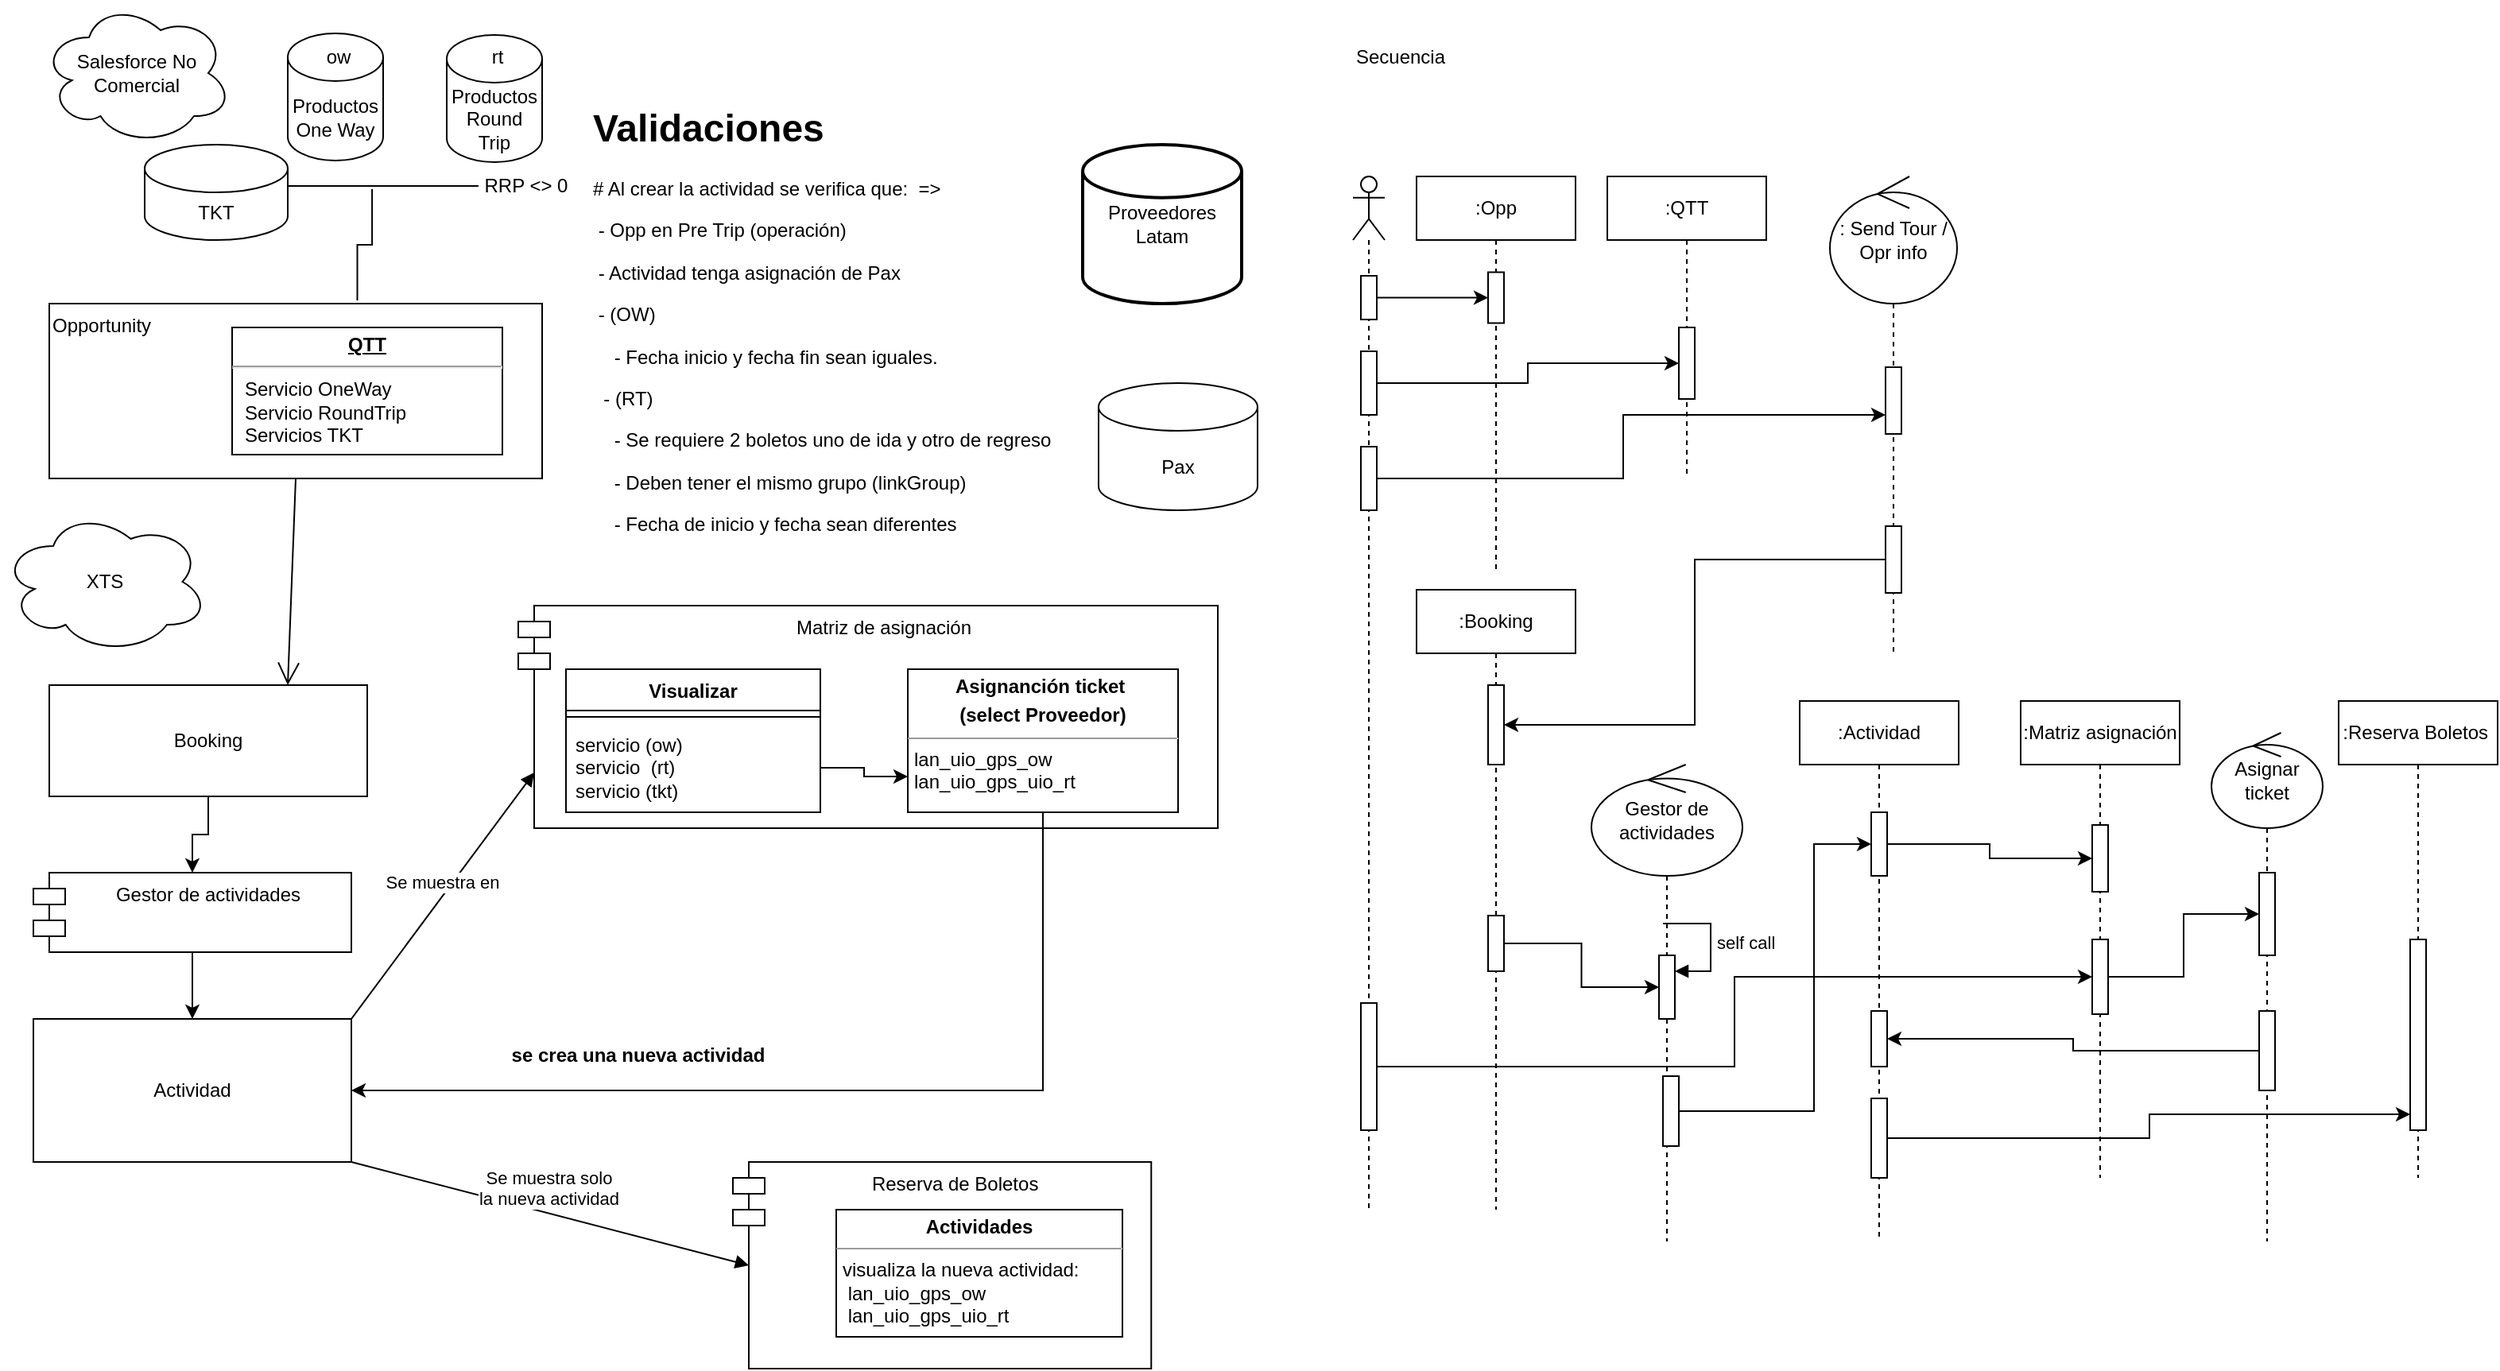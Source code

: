 <mxfile version="22.0.3" type="device">
  <diagram name="Página-1" id="DvsqSxgmwoJQXqp3BJBl">
    <mxGraphModel dx="1434" dy="854" grid="1" gridSize="10" guides="1" tooltips="1" connect="1" arrows="1" fold="1" page="1" pageScale="1" pageWidth="827" pageHeight="1169" math="0" shadow="0">
      <root>
        <mxCell id="0" />
        <mxCell id="1" parent="0" />
        <mxCell id="8ll0A4DqtjS5xaUNRAdo-3" value="Productos One Way" style="shape=cylinder3;whiteSpace=wrap;html=1;boundedLbl=1;backgroundOutline=1;size=15;" parent="1" vertex="1">
          <mxGeometry x="190" y="30" width="60" height="80" as="geometry" />
        </mxCell>
        <mxCell id="8ll0A4DqtjS5xaUNRAdo-4" value="Productos Round Trip" style="shape=cylinder3;whiteSpace=wrap;html=1;boundedLbl=1;backgroundOutline=1;size=15;" parent="1" vertex="1">
          <mxGeometry x="290" y="31" width="60" height="80" as="geometry" />
        </mxCell>
        <mxCell id="8ll0A4DqtjS5xaUNRAdo-10" value="Opportunity" style="html=1;whiteSpace=wrap;verticalAlign=top;align=left;" parent="1" vertex="1">
          <mxGeometry x="40" y="200" width="310" height="110" as="geometry" />
        </mxCell>
        <mxCell id="8ll0A4DqtjS5xaUNRAdo-11" value="&lt;p style=&quot;margin:0px;margin-top:4px;text-align:center;text-decoration:underline;&quot;&gt;&lt;b&gt;QTT&lt;/b&gt;&lt;/p&gt;&lt;hr&gt;&lt;p style=&quot;margin:0px;margin-left:8px;&quot;&gt;Servicio OneWay&lt;/p&gt;&lt;p style=&quot;margin:0px;margin-left:8px;&quot;&gt;Servicio RoundTrip&lt;/p&gt;&lt;p style=&quot;margin:0px;margin-left:8px;&quot;&gt;Servicios TKT&lt;/p&gt;&lt;p style=&quot;margin:0px;margin-left:8px;&quot;&gt;&lt;br&gt;&lt;/p&gt;" style="verticalAlign=top;align=left;overflow=fill;fontSize=12;fontFamily=Helvetica;html=1;whiteSpace=wrap;" parent="1" vertex="1">
          <mxGeometry x="155" y="215" width="170" height="80" as="geometry" />
        </mxCell>
        <mxCell id="8ll0A4DqtjS5xaUNRAdo-34" value="" style="edgeStyle=orthogonalEdgeStyle;rounded=0;orthogonalLoop=1;jettySize=auto;html=1;" parent="1" source="UYus7RheZh6hR16-cruA-11" target="8ll0A4DqtjS5xaUNRAdo-27" edge="1">
          <mxGeometry relative="1" as="geometry" />
        </mxCell>
        <mxCell id="8ll0A4DqtjS5xaUNRAdo-14" value="Booking" style="html=1;whiteSpace=wrap;" parent="1" vertex="1">
          <mxGeometry x="40" y="440" width="200" height="70" as="geometry" />
        </mxCell>
        <mxCell id="8ll0A4DqtjS5xaUNRAdo-15" value="" style="endArrow=open;endFill=1;endSize=12;html=1;rounded=0;exitX=0.5;exitY=1;exitDx=0;exitDy=0;entryX=0.75;entryY=0;entryDx=0;entryDy=0;" parent="1" source="8ll0A4DqtjS5xaUNRAdo-10" target="8ll0A4DqtjS5xaUNRAdo-14" edge="1">
          <mxGeometry width="160" relative="1" as="geometry">
            <mxPoint x="130" y="370" as="sourcePoint" />
            <mxPoint x="290" y="370" as="targetPoint" />
          </mxGeometry>
        </mxCell>
        <mxCell id="8ll0A4DqtjS5xaUNRAdo-16" value="Matriz de asignación" style="shape=module;align=left;spacingLeft=20;align=center;verticalAlign=top;whiteSpace=wrap;html=1;" parent="1" vertex="1">
          <mxGeometry x="335" y="390" width="440" height="140" as="geometry" />
        </mxCell>
        <mxCell id="8ll0A4DqtjS5xaUNRAdo-17" value="Reserva de Boletos&amp;nbsp;" style="shape=module;align=left;spacingLeft=20;align=center;verticalAlign=top;whiteSpace=wrap;html=1;" parent="1" vertex="1">
          <mxGeometry x="470" y="740" width="263.13" height="130" as="geometry" />
        </mxCell>
        <mxCell id="8ll0A4DqtjS5xaUNRAdo-19" value="Se muestra en" style="html=1;verticalAlign=bottom;endArrow=block;curved=0;rounded=0;entryX=0;entryY=0.75;entryDx=10;entryDy=0;entryPerimeter=0;exitX=1;exitY=0;exitDx=0;exitDy=0;" parent="1" source="8ll0A4DqtjS5xaUNRAdo-27" target="8ll0A4DqtjS5xaUNRAdo-16" edge="1">
          <mxGeometry x="-0.01" width="80" relative="1" as="geometry">
            <mxPoint x="240" y="470" as="sourcePoint" />
            <mxPoint x="300" y="410" as="targetPoint" />
            <mxPoint as="offset" />
          </mxGeometry>
        </mxCell>
        <mxCell id="8ll0A4DqtjS5xaUNRAdo-21" value="&lt;p style=&quot;margin:0px;margin-top:4px;text-align:center;&quot;&gt;&lt;b&gt;Actividades&lt;/b&gt;&lt;/p&gt;&lt;hr size=&quot;1&quot;&gt;&lt;p style=&quot;margin:0px;margin-left:4px;&quot;&gt;&lt;/p&gt;&lt;p style=&quot;margin:0px;margin-left:4px;&quot;&gt;visualiza la nueva actividad:&lt;/p&gt;&lt;p style=&quot;margin:0px;margin-left:4px;&quot;&gt;&amp;nbsp;lan_uio_gps_ow&amp;nbsp;&lt;/p&gt;&lt;p style=&quot;margin:0px;margin-left:4px;&quot;&gt;&amp;nbsp;lan_uio_gps_uio_rt&lt;/p&gt;" style="verticalAlign=top;align=left;overflow=fill;fontSize=12;fontFamily=Helvetica;html=1;whiteSpace=wrap;" parent="1" vertex="1">
          <mxGeometry x="535" y="770" width="180" height="80" as="geometry" />
        </mxCell>
        <mxCell id="8ll0A4DqtjS5xaUNRAdo-44" style="edgeStyle=orthogonalEdgeStyle;rounded=0;orthogonalLoop=1;jettySize=auto;html=1;entryX=1;entryY=0.5;entryDx=0;entryDy=0;exitX=0.5;exitY=1;exitDx=0;exitDy=0;" parent="1" source="8ll0A4DqtjS5xaUNRAdo-22" target="8ll0A4DqtjS5xaUNRAdo-27" edge="1">
          <mxGeometry relative="1" as="geometry" />
        </mxCell>
        <mxCell id="8ll0A4DqtjS5xaUNRAdo-22" value="&lt;p style=&quot;margin:0px;margin-top:4px;text-align:center;&quot;&gt;&lt;b&gt;Asignanción ticket&amp;nbsp;&lt;/b&gt;&lt;/p&gt;&lt;p style=&quot;margin:0px;margin-top:4px;text-align:center;&quot;&gt;&lt;b&gt;(select Proveedor)&lt;/b&gt;&lt;/p&gt;&lt;hr size=&quot;1&quot;&gt;&lt;p style=&quot;margin:0px;margin-left:4px;&quot;&gt;&lt;/p&gt;&lt;p style=&quot;margin:0px;margin-left:4px;&quot;&gt;lan_uio_gps_ow&lt;/p&gt;&lt;p style=&quot;margin:0px;margin-left:4px;&quot;&gt;&lt;span style=&quot;background-color: initial;&quot;&gt;lan_uio_gps_uio_rt&lt;/span&gt;&lt;/p&gt;&lt;p style=&quot;margin:0px;margin-left:4px;&quot;&gt;&amp;nbsp;&lt;/p&gt;" style="verticalAlign=top;align=left;overflow=fill;fontSize=12;fontFamily=Helvetica;html=1;whiteSpace=wrap;" parent="1" vertex="1">
          <mxGeometry x="580" y="430" width="170" height="90" as="geometry" />
        </mxCell>
        <mxCell id="8ll0A4DqtjS5xaUNRAdo-23" value="" style="line;strokeWidth=1;fillColor=none;align=left;verticalAlign=middle;spacingTop=-1;spacingLeft=3;spacingRight=3;rotatable=0;labelPosition=right;points=[];portConstraint=eastwest;strokeColor=inherit;" parent="1" vertex="1">
          <mxGeometry x="190" y="122" width="120" height="8" as="geometry" />
        </mxCell>
        <mxCell id="8ll0A4DqtjS5xaUNRAdo-24" value="" style="edgeStyle=elbowEdgeStyle;elbow=vertical;endArrow=none;html=1;curved=0;rounded=0;endSize=8;startSize=8;endFill=0;entryX=0.442;entryY=0.75;entryDx=0;entryDy=0;entryPerimeter=0;exitX=0.625;exitY=-0.018;exitDx=0;exitDy=0;exitPerimeter=0;" parent="1" source="8ll0A4DqtjS5xaUNRAdo-10" target="8ll0A4DqtjS5xaUNRAdo-23" edge="1">
          <mxGeometry width="50" height="50" relative="1" as="geometry">
            <mxPoint x="180" y="180" as="sourcePoint" />
            <mxPoint x="230" y="130" as="targetPoint" />
          </mxGeometry>
        </mxCell>
        <mxCell id="8ll0A4DqtjS5xaUNRAdo-27" value="Actividad" style="html=1;whiteSpace=wrap;" parent="1" vertex="1">
          <mxGeometry x="30" y="650" width="200" height="90" as="geometry" />
        </mxCell>
        <mxCell id="8ll0A4DqtjS5xaUNRAdo-35" value="Proveedores&lt;br&gt;Latam" style="strokeWidth=2;html=1;shape=mxgraph.flowchart.database;whiteSpace=wrap;" parent="1" vertex="1">
          <mxGeometry x="690" y="100" width="100" height="100" as="geometry" />
        </mxCell>
        <mxCell id="8ll0A4DqtjS5xaUNRAdo-38" value="Visualizar" style="swimlane;fontStyle=1;align=center;verticalAlign=top;childLayout=stackLayout;horizontal=1;startSize=26;horizontalStack=0;resizeParent=1;resizeParentMax=0;resizeLast=0;collapsible=1;marginBottom=0;whiteSpace=wrap;html=1;" parent="1" vertex="1">
          <mxGeometry x="365" y="430" width="160" height="90" as="geometry" />
        </mxCell>
        <mxCell id="8ll0A4DqtjS5xaUNRAdo-40" value="" style="line;strokeWidth=1;fillColor=none;align=left;verticalAlign=middle;spacingTop=-1;spacingLeft=3;spacingRight=3;rotatable=0;labelPosition=right;points=[];portConstraint=eastwest;strokeColor=inherit;" parent="8ll0A4DqtjS5xaUNRAdo-38" vertex="1">
          <mxGeometry y="26" width="160" height="8" as="geometry" />
        </mxCell>
        <mxCell id="8ll0A4DqtjS5xaUNRAdo-39" value="servicio (ow)&lt;br&gt;servicio&amp;nbsp; (rt)&lt;br&gt;servicio (tkt)" style="text;strokeColor=none;fillColor=none;align=left;verticalAlign=top;spacingLeft=4;spacingRight=4;overflow=hidden;rotatable=0;points=[[0,0.5],[1,0.5]];portConstraint=eastwest;whiteSpace=wrap;html=1;" parent="8ll0A4DqtjS5xaUNRAdo-38" vertex="1">
          <mxGeometry y="34" width="160" height="56" as="geometry" />
        </mxCell>
        <mxCell id="8ll0A4DqtjS5xaUNRAdo-43" style="edgeStyle=orthogonalEdgeStyle;rounded=0;orthogonalLoop=1;jettySize=auto;html=1;entryX=0;entryY=0.75;entryDx=0;entryDy=0;" parent="1" source="8ll0A4DqtjS5xaUNRAdo-39" target="8ll0A4DqtjS5xaUNRAdo-22" edge="1">
          <mxGeometry relative="1" as="geometry" />
        </mxCell>
        <mxCell id="8ll0A4DqtjS5xaUNRAdo-45" value="se crea una nueva actividad" style="text;align=center;fontStyle=1;verticalAlign=middle;spacingLeft=3;spacingRight=3;strokeColor=none;rotatable=0;points=[[0,0.5],[1,0.5]];portConstraint=eastwest;html=1;" parent="1" vertex="1">
          <mxGeometry x="370" y="660" width="80" height="26" as="geometry" />
        </mxCell>
        <mxCell id="0UsNF8fL1aefR2bkP3C2-1" value="Salesforce No Comercial" style="ellipse;shape=cloud;whiteSpace=wrap;html=1;align=center;" parent="1" vertex="1">
          <mxGeometry x="35" y="10" width="120" height="90" as="geometry" />
        </mxCell>
        <mxCell id="0UsNF8fL1aefR2bkP3C2-3" value="XTS" style="ellipse;shape=cloud;whiteSpace=wrap;html=1;align=center;" parent="1" vertex="1">
          <mxGeometry x="10" y="330" width="130" height="90" as="geometry" />
        </mxCell>
        <mxCell id="rrzGRFofWLRTdLjAmEyY-1" value="Se muestra solo &lt;br&gt;la nueva actividad" style="html=1;verticalAlign=bottom;endArrow=block;curved=0;rounded=0;entryX=0;entryY=0.5;entryDx=10;entryDy=0;entryPerimeter=0;exitX=1;exitY=1;exitDx=0;exitDy=0;" parent="1" source="8ll0A4DqtjS5xaUNRAdo-27" target="8ll0A4DqtjS5xaUNRAdo-17" edge="1">
          <mxGeometry x="-0.01" width="80" relative="1" as="geometry">
            <mxPoint x="205" y="805" as="sourcePoint" />
            <mxPoint x="310" y="730" as="targetPoint" />
            <mxPoint as="offset" />
          </mxGeometry>
        </mxCell>
        <mxCell id="UYus7RheZh6hR16-cruA-1" value="RRP &amp;lt;&amp;gt; 0" style="text;html=1;strokeColor=none;fillColor=none;align=center;verticalAlign=middle;whiteSpace=wrap;rounded=0;" vertex="1" parent="1">
          <mxGeometry x="310" y="111" width="60" height="30" as="geometry" />
        </mxCell>
        <mxCell id="UYus7RheZh6hR16-cruA-2" value="&lt;p style=&quot;text-align: left; margin: 0px 0px 0px 4px;&quot;&gt;ow&lt;/p&gt;" style="text;html=1;strokeColor=none;fillColor=none;align=center;verticalAlign=middle;whiteSpace=wrap;rounded=0;" vertex="1" parent="1">
          <mxGeometry x="155" y="30" width="130" height="30" as="geometry" />
        </mxCell>
        <mxCell id="UYus7RheZh6hR16-cruA-5" value="Pax" style="shape=cylinder3;whiteSpace=wrap;html=1;boundedLbl=1;backgroundOutline=1;size=15;" vertex="1" parent="1">
          <mxGeometry x="700" y="250" width="100" height="80" as="geometry" />
        </mxCell>
        <mxCell id="UYus7RheZh6hR16-cruA-6" value="&lt;h1&gt;Validaciones&lt;/h1&gt;&lt;div&gt;# Al crear la actividad se verifica que:&amp;nbsp; =&amp;gt;&lt;/div&gt;&lt;p&gt;&amp;nbsp;- Opp en Pre Trip (operación)&lt;/p&gt;&lt;p&gt;&amp;nbsp;- Actividad tenga asignación de Pax&lt;/p&gt;&lt;p&gt;&amp;nbsp;- (OW)&lt;/p&gt;&lt;p&gt;&amp;nbsp; &amp;nbsp; - Fecha inicio y fecha fin sean iguales.&lt;/p&gt;&lt;p&gt;&amp;nbsp; - (RT)&lt;/p&gt;&lt;p&gt;&amp;nbsp; &amp;nbsp; - Se requiere 2 boletos uno de ida y otro de regreso&lt;/p&gt;&lt;p&gt;&amp;nbsp; &amp;nbsp; - Deben tener el mismo grupo (linkGroup)&lt;/p&gt;&lt;p&gt;&amp;nbsp; &amp;nbsp; - Fecha de inicio y fecha sean diferentes&lt;/p&gt;" style="text;html=1;strokeColor=none;fillColor=none;spacing=5;spacingTop=-20;whiteSpace=wrap;overflow=hidden;rounded=0;" vertex="1" parent="1">
          <mxGeometry x="376.88" y="70" width="403.12" height="305" as="geometry" />
        </mxCell>
        <mxCell id="UYus7RheZh6hR16-cruA-7" value="&lt;p style=&quot;text-align: left; margin: 0px 0px 0px 4px;&quot;&gt;rt&lt;/p&gt;" style="text;html=1;strokeColor=none;fillColor=none;align=center;verticalAlign=middle;whiteSpace=wrap;rounded=0;" vertex="1" parent="1">
          <mxGeometry x="255" y="30" width="130" height="30" as="geometry" />
        </mxCell>
        <mxCell id="UYus7RheZh6hR16-cruA-10" value="TKT" style="shape=cylinder3;whiteSpace=wrap;html=1;boundedLbl=1;backgroundOutline=1;size=15;" vertex="1" parent="1">
          <mxGeometry x="100" y="100" width="90" height="60" as="geometry" />
        </mxCell>
        <mxCell id="UYus7RheZh6hR16-cruA-12" value="" style="edgeStyle=orthogonalEdgeStyle;rounded=0;orthogonalLoop=1;jettySize=auto;html=1;" edge="1" parent="1" source="8ll0A4DqtjS5xaUNRAdo-14" target="UYus7RheZh6hR16-cruA-11">
          <mxGeometry relative="1" as="geometry">
            <mxPoint x="140" y="510" as="sourcePoint" />
            <mxPoint x="145" y="670" as="targetPoint" />
          </mxGeometry>
        </mxCell>
        <mxCell id="UYus7RheZh6hR16-cruA-11" value="Gestor de actividades" style="shape=module;align=left;spacingLeft=20;align=center;verticalAlign=top;whiteSpace=wrap;html=1;" vertex="1" parent="1">
          <mxGeometry x="30" y="558" width="200" height="50" as="geometry" />
        </mxCell>
        <mxCell id="UYus7RheZh6hR16-cruA-13" value=":Opp" style="shape=umlLifeline;perimeter=lifelinePerimeter;whiteSpace=wrap;html=1;container=1;dropTarget=0;collapsible=0;recursiveResize=0;outlineConnect=0;portConstraint=eastwest;newEdgeStyle={&quot;curved&quot;:0,&quot;rounded&quot;:0};" vertex="1" parent="1">
          <mxGeometry x="900" y="120" width="100" height="250" as="geometry" />
        </mxCell>
        <mxCell id="UYus7RheZh6hR16-cruA-15" value="" style="html=1;points=[[0,0,0,0,5],[0,1,0,0,-5],[1,0,0,0,5],[1,1,0,0,-5]];perimeter=orthogonalPerimeter;outlineConnect=0;targetShapes=umlLifeline;portConstraint=eastwest;newEdgeStyle={&quot;curved&quot;:0,&quot;rounded&quot;:0};" vertex="1" parent="UYus7RheZh6hR16-cruA-13">
          <mxGeometry x="45" y="60.25" width="10" height="32" as="geometry" />
        </mxCell>
        <mxCell id="UYus7RheZh6hR16-cruA-14" value="Secuencia" style="text;html=1;strokeColor=none;fillColor=none;align=center;verticalAlign=middle;whiteSpace=wrap;rounded=0;" vertex="1" parent="1">
          <mxGeometry x="860" y="30" width="60" height="30" as="geometry" />
        </mxCell>
        <mxCell id="UYus7RheZh6hR16-cruA-16" value=":QTT" style="shape=umlLifeline;perimeter=lifelinePerimeter;whiteSpace=wrap;html=1;container=1;dropTarget=0;collapsible=0;recursiveResize=0;outlineConnect=0;portConstraint=eastwest;newEdgeStyle={&quot;curved&quot;:0,&quot;rounded&quot;:0};" vertex="1" parent="1">
          <mxGeometry x="1020" y="120" width="100" height="190" as="geometry" />
        </mxCell>
        <mxCell id="UYus7RheZh6hR16-cruA-22" value="" style="html=1;points=[[0,0,0,0,5],[0,1,0,0,-5],[1,0,0,0,5],[1,1,0,0,-5]];perimeter=orthogonalPerimeter;outlineConnect=0;targetShapes=umlLifeline;portConstraint=eastwest;newEdgeStyle={&quot;curved&quot;:0,&quot;rounded&quot;:0};" vertex="1" parent="UYus7RheZh6hR16-cruA-16">
          <mxGeometry x="45" y="95" width="10" height="45" as="geometry" />
        </mxCell>
        <mxCell id="UYus7RheZh6hR16-cruA-17" value="" style="shape=umlLifeline;perimeter=lifelinePerimeter;whiteSpace=wrap;html=1;container=1;dropTarget=0;collapsible=0;recursiveResize=0;outlineConnect=0;portConstraint=eastwest;newEdgeStyle={&quot;curved&quot;:0,&quot;rounded&quot;:0};participant=umlActor;" vertex="1" parent="1">
          <mxGeometry x="860" y="120" width="20" height="650" as="geometry" />
        </mxCell>
        <mxCell id="UYus7RheZh6hR16-cruA-18" value="" style="html=1;points=[[0,0,0,0,5],[0,1,0,0,-5],[1,0,0,0,5],[1,1,0,0,-5]];perimeter=orthogonalPerimeter;outlineConnect=0;targetShapes=umlLifeline;portConstraint=eastwest;newEdgeStyle={&quot;curved&quot;:0,&quot;rounded&quot;:0};" vertex="1" parent="UYus7RheZh6hR16-cruA-17">
          <mxGeometry x="5" y="62.5" width="10" height="27.5" as="geometry" />
        </mxCell>
        <mxCell id="UYus7RheZh6hR16-cruA-21" value="" style="html=1;points=[[0,0,0,0,5],[0,1,0,0,-5],[1,0,0,0,5],[1,1,0,0,-5]];perimeter=orthogonalPerimeter;outlineConnect=0;targetShapes=umlLifeline;portConstraint=eastwest;newEdgeStyle={&quot;curved&quot;:0,&quot;rounded&quot;:0};" vertex="1" parent="UYus7RheZh6hR16-cruA-17">
          <mxGeometry x="5" y="110" width="10" height="40" as="geometry" />
        </mxCell>
        <mxCell id="UYus7RheZh6hR16-cruA-27" value="" style="html=1;points=[[0,0,0,0,5],[0,1,0,0,-5],[1,0,0,0,5],[1,1,0,0,-5]];perimeter=orthogonalPerimeter;outlineConnect=0;targetShapes=umlLifeline;portConstraint=eastwest;newEdgeStyle={&quot;curved&quot;:0,&quot;rounded&quot;:0};" vertex="1" parent="UYus7RheZh6hR16-cruA-17">
          <mxGeometry x="5" y="170" width="10" height="40" as="geometry" />
        </mxCell>
        <mxCell id="UYus7RheZh6hR16-cruA-64" value="" style="html=1;points=[[0,0,0,0,5],[0,1,0,0,-5],[1,0,0,0,5],[1,1,0,0,-5]];perimeter=orthogonalPerimeter;outlineConnect=0;targetShapes=umlLifeline;portConstraint=eastwest;newEdgeStyle={&quot;curved&quot;:0,&quot;rounded&quot;:0};" vertex="1" parent="UYus7RheZh6hR16-cruA-17">
          <mxGeometry x="5" y="520" width="10" height="80" as="geometry" />
        </mxCell>
        <mxCell id="UYus7RheZh6hR16-cruA-20" value="" style="edgeStyle=orthogonalEdgeStyle;rounded=0;orthogonalLoop=1;jettySize=auto;html=1;curved=0;" edge="1" parent="1" source="UYus7RheZh6hR16-cruA-18" target="UYus7RheZh6hR16-cruA-15">
          <mxGeometry relative="1" as="geometry" />
        </mxCell>
        <mxCell id="UYus7RheZh6hR16-cruA-24" style="edgeStyle=orthogonalEdgeStyle;rounded=0;orthogonalLoop=1;jettySize=auto;html=1;curved=0;" edge="1" parent="1" source="UYus7RheZh6hR16-cruA-21" target="UYus7RheZh6hR16-cruA-22">
          <mxGeometry relative="1" as="geometry" />
        </mxCell>
        <mxCell id="UYus7RheZh6hR16-cruA-28" style="edgeStyle=orthogonalEdgeStyle;rounded=0;orthogonalLoop=1;jettySize=auto;html=1;curved=0;" edge="1" parent="1" source="UYus7RheZh6hR16-cruA-27" target="UYus7RheZh6hR16-cruA-26">
          <mxGeometry relative="1" as="geometry">
            <Array as="points">
              <mxPoint x="1030" y="310" />
              <mxPoint x="1030" y="270" />
            </Array>
          </mxGeometry>
        </mxCell>
        <mxCell id="UYus7RheZh6hR16-cruA-29" value=":Booking" style="shape=umlLifeline;perimeter=lifelinePerimeter;whiteSpace=wrap;html=1;container=1;dropTarget=0;collapsible=0;recursiveResize=0;outlineConnect=0;portConstraint=eastwest;newEdgeStyle={&quot;curved&quot;:0,&quot;rounded&quot;:0};" vertex="1" parent="1">
          <mxGeometry x="900" y="380" width="100" height="390" as="geometry" />
        </mxCell>
        <mxCell id="UYus7RheZh6hR16-cruA-31" value="" style="html=1;points=[[0,0,0,0,5],[0,1,0,0,-5],[1,0,0,0,5],[1,1,0,0,-5]];perimeter=orthogonalPerimeter;outlineConnect=0;targetShapes=umlLifeline;portConstraint=eastwest;newEdgeStyle={&quot;curved&quot;:0,&quot;rounded&quot;:0};" vertex="1" parent="UYus7RheZh6hR16-cruA-29">
          <mxGeometry x="45" y="60" width="10" height="50" as="geometry" />
        </mxCell>
        <mxCell id="UYus7RheZh6hR16-cruA-46" value="" style="html=1;points=[[0,0,0,0,5],[0,1,0,0,-5],[1,0,0,0,5],[1,1,0,0,-5]];perimeter=orthogonalPerimeter;outlineConnect=0;targetShapes=umlLifeline;portConstraint=eastwest;newEdgeStyle={&quot;curved&quot;:0,&quot;rounded&quot;:0};" vertex="1" parent="UYus7RheZh6hR16-cruA-29">
          <mxGeometry x="45" y="205" width="10" height="35" as="geometry" />
        </mxCell>
        <mxCell id="UYus7RheZh6hR16-cruA-34" style="edgeStyle=orthogonalEdgeStyle;rounded=0;orthogonalLoop=1;jettySize=auto;html=1;curved=0;" edge="1" parent="1" source="UYus7RheZh6hR16-cruA-33" target="UYus7RheZh6hR16-cruA-31">
          <mxGeometry relative="1" as="geometry" />
        </mxCell>
        <mxCell id="UYus7RheZh6hR16-cruA-38" value=": Send Tour / Opr info" style="shape=umlLifeline;perimeter=lifelinePerimeter;whiteSpace=wrap;html=1;container=1;dropTarget=0;collapsible=0;recursiveResize=0;outlineConnect=0;portConstraint=eastwest;newEdgeStyle={&quot;curved&quot;:0,&quot;rounded&quot;:0};participant=umlControl;size=80;" vertex="1" parent="1">
          <mxGeometry x="1160" y="120" width="80" height="300" as="geometry" />
        </mxCell>
        <mxCell id="UYus7RheZh6hR16-cruA-26" value="" style="html=1;points=[[0,0,0,0,5],[0,1,0,0,-5],[1,0,0,0,5],[1,1,0,0,-5]];perimeter=orthogonalPerimeter;outlineConnect=0;targetShapes=umlLifeline;portConstraint=eastwest;newEdgeStyle={&quot;curved&quot;:0,&quot;rounded&quot;:0};" vertex="1" parent="UYus7RheZh6hR16-cruA-38">
          <mxGeometry x="35" y="120" width="10" height="42" as="geometry" />
        </mxCell>
        <mxCell id="UYus7RheZh6hR16-cruA-33" value="" style="html=1;points=[[0,0,0,0,5],[0,1,0,0,-5],[1,0,0,0,5],[1,1,0,0,-5]];perimeter=orthogonalPerimeter;outlineConnect=0;targetShapes=umlLifeline;portConstraint=eastwest;newEdgeStyle={&quot;curved&quot;:0,&quot;rounded&quot;:0};" vertex="1" parent="UYus7RheZh6hR16-cruA-38">
          <mxGeometry x="35" y="220" width="10" height="42" as="geometry" />
        </mxCell>
        <mxCell id="UYus7RheZh6hR16-cruA-39" value="Gestor de actividades" style="shape=umlLifeline;perimeter=lifelinePerimeter;whiteSpace=wrap;html=1;container=1;dropTarget=0;collapsible=0;recursiveResize=0;outlineConnect=0;portConstraint=eastwest;newEdgeStyle={&quot;curved&quot;:0,&quot;rounded&quot;:0};participant=umlControl;size=70;" vertex="1" parent="1">
          <mxGeometry x="1010" y="490" width="95" height="300" as="geometry" />
        </mxCell>
        <mxCell id="UYus7RheZh6hR16-cruA-40" value="" style="html=1;points=[[0,0,0,0,5],[0,1,0,0,-5],[1,0,0,0,5],[1,1,0,0,-5]];perimeter=orthogonalPerimeter;outlineConnect=0;targetShapes=umlLifeline;portConstraint=eastwest;newEdgeStyle={&quot;curved&quot;:0,&quot;rounded&quot;:0};" vertex="1" parent="UYus7RheZh6hR16-cruA-39">
          <mxGeometry x="42.5" y="120" width="10" height="40" as="geometry" />
        </mxCell>
        <mxCell id="UYus7RheZh6hR16-cruA-41" value="self call" style="html=1;align=left;spacingLeft=2;endArrow=block;rounded=0;edgeStyle=orthogonalEdgeStyle;curved=0;rounded=0;" edge="1" target="UYus7RheZh6hR16-cruA-40" parent="UYus7RheZh6hR16-cruA-39">
          <mxGeometry relative="1" as="geometry">
            <mxPoint x="45" y="100" as="sourcePoint" />
            <Array as="points">
              <mxPoint x="75" y="130" />
            </Array>
          </mxGeometry>
        </mxCell>
        <mxCell id="UYus7RheZh6hR16-cruA-48" value="" style="html=1;points=[[0,0,0,0,5],[0,1,0,0,-5],[1,0,0,0,5],[1,1,0,0,-5]];perimeter=orthogonalPerimeter;outlineConnect=0;targetShapes=umlLifeline;portConstraint=eastwest;newEdgeStyle={&quot;curved&quot;:0,&quot;rounded&quot;:0};" vertex="1" parent="UYus7RheZh6hR16-cruA-39">
          <mxGeometry x="45" y="196" width="10" height="44" as="geometry" />
        </mxCell>
        <mxCell id="UYus7RheZh6hR16-cruA-42" value=":Actividad" style="shape=umlLifeline;perimeter=lifelinePerimeter;whiteSpace=wrap;html=1;container=1;dropTarget=0;collapsible=0;recursiveResize=0;outlineConnect=0;portConstraint=eastwest;newEdgeStyle={&quot;curved&quot;:0,&quot;rounded&quot;:0};" vertex="1" parent="1">
          <mxGeometry x="1141" y="450" width="100" height="340" as="geometry" />
        </mxCell>
        <mxCell id="UYus7RheZh6hR16-cruA-44" value="" style="html=1;points=[[0,0,0,0,5],[0,1,0,0,-5],[1,0,0,0,5],[1,1,0,0,-5]];perimeter=orthogonalPerimeter;outlineConnect=0;targetShapes=umlLifeline;portConstraint=eastwest;newEdgeStyle={&quot;curved&quot;:0,&quot;rounded&quot;:0};" vertex="1" parent="UYus7RheZh6hR16-cruA-42">
          <mxGeometry x="45" y="70" width="10" height="40" as="geometry" />
        </mxCell>
        <mxCell id="UYus7RheZh6hR16-cruA-60" value="" style="html=1;points=[[0,0,0,0,5],[0,1,0,0,-5],[1,0,0,0,5],[1,1,0,0,-5]];perimeter=orthogonalPerimeter;outlineConnect=0;targetShapes=umlLifeline;portConstraint=eastwest;newEdgeStyle={&quot;curved&quot;:0,&quot;rounded&quot;:0};" vertex="1" parent="UYus7RheZh6hR16-cruA-42">
          <mxGeometry x="45" y="195" width="10" height="35" as="geometry" />
        </mxCell>
        <mxCell id="UYus7RheZh6hR16-cruA-62" value="" style="html=1;points=[[0,0,0,0,5],[0,1,0,0,-5],[1,0,0,0,5],[1,1,0,0,-5]];perimeter=orthogonalPerimeter;outlineConnect=0;targetShapes=umlLifeline;portConstraint=eastwest;newEdgeStyle={&quot;curved&quot;:0,&quot;rounded&quot;:0};" vertex="1" parent="UYus7RheZh6hR16-cruA-42">
          <mxGeometry x="45" y="250" width="10" height="50" as="geometry" />
        </mxCell>
        <mxCell id="UYus7RheZh6hR16-cruA-45" value=":Matriz asignación" style="shape=umlLifeline;perimeter=lifelinePerimeter;whiteSpace=wrap;html=1;container=1;dropTarget=0;collapsible=0;recursiveResize=0;outlineConnect=0;portConstraint=eastwest;newEdgeStyle={&quot;curved&quot;:0,&quot;rounded&quot;:0};" vertex="1" parent="1">
          <mxGeometry x="1280" y="450" width="100" height="300" as="geometry" />
        </mxCell>
        <mxCell id="UYus7RheZh6hR16-cruA-50" value="" style="html=1;points=[[0,0,0,0,5],[0,1,0,0,-5],[1,0,0,0,5],[1,1,0,0,-5]];perimeter=orthogonalPerimeter;outlineConnect=0;targetShapes=umlLifeline;portConstraint=eastwest;newEdgeStyle={&quot;curved&quot;:0,&quot;rounded&quot;:0};" vertex="1" parent="UYus7RheZh6hR16-cruA-45">
          <mxGeometry x="45" y="78" width="10" height="42" as="geometry" />
        </mxCell>
        <mxCell id="UYus7RheZh6hR16-cruA-54" value="" style="html=1;points=[[0,0,0,0,5],[0,1,0,0,-5],[1,0,0,0,5],[1,1,0,0,-5]];perimeter=orthogonalPerimeter;outlineConnect=0;targetShapes=umlLifeline;portConstraint=eastwest;newEdgeStyle={&quot;curved&quot;:0,&quot;rounded&quot;:0};" vertex="1" parent="UYus7RheZh6hR16-cruA-45">
          <mxGeometry x="45" y="150" width="10" height="47" as="geometry" />
        </mxCell>
        <mxCell id="UYus7RheZh6hR16-cruA-47" style="edgeStyle=orthogonalEdgeStyle;rounded=0;orthogonalLoop=1;jettySize=auto;html=1;curved=0;" edge="1" parent="1" source="UYus7RheZh6hR16-cruA-46" target="UYus7RheZh6hR16-cruA-40">
          <mxGeometry relative="1" as="geometry" />
        </mxCell>
        <mxCell id="UYus7RheZh6hR16-cruA-49" style="edgeStyle=orthogonalEdgeStyle;rounded=0;orthogonalLoop=1;jettySize=auto;html=1;curved=0;" edge="1" parent="1" source="UYus7RheZh6hR16-cruA-48" target="UYus7RheZh6hR16-cruA-44">
          <mxGeometry relative="1" as="geometry">
            <Array as="points">
              <mxPoint x="1150" y="708" />
              <mxPoint x="1150" y="540" />
            </Array>
          </mxGeometry>
        </mxCell>
        <mxCell id="UYus7RheZh6hR16-cruA-52" value=":Reserva Boletos&amp;nbsp;" style="shape=umlLifeline;perimeter=lifelinePerimeter;whiteSpace=wrap;html=1;container=1;dropTarget=0;collapsible=0;recursiveResize=0;outlineConnect=0;portConstraint=eastwest;newEdgeStyle={&quot;curved&quot;:0,&quot;rounded&quot;:0};" vertex="1" parent="1">
          <mxGeometry x="1480" y="450" width="100" height="300" as="geometry" />
        </mxCell>
        <mxCell id="UYus7RheZh6hR16-cruA-53" value="" style="html=1;points=[[0,0,0,0,5],[0,1,0,0,-5],[1,0,0,0,5],[1,1,0,0,-5]];perimeter=orthogonalPerimeter;outlineConnect=0;targetShapes=umlLifeline;portConstraint=eastwest;newEdgeStyle={&quot;curved&quot;:0,&quot;rounded&quot;:0};" vertex="1" parent="UYus7RheZh6hR16-cruA-52">
          <mxGeometry x="45" y="150" width="10" height="120" as="geometry" />
        </mxCell>
        <mxCell id="UYus7RheZh6hR16-cruA-55" value="Asignar ticket" style="shape=umlLifeline;perimeter=lifelinePerimeter;whiteSpace=wrap;html=1;container=1;dropTarget=0;collapsible=0;recursiveResize=0;outlineConnect=0;portConstraint=eastwest;newEdgeStyle={&quot;curved&quot;:0,&quot;rounded&quot;:0};participant=umlControl;size=60;" vertex="1" parent="1">
          <mxGeometry x="1400" y="470" width="70" height="320" as="geometry" />
        </mxCell>
        <mxCell id="UYus7RheZh6hR16-cruA-56" value="" style="html=1;points=[[0,0,0,0,5],[0,1,0,0,-5],[1,0,0,0,5],[1,1,0,0,-5]];perimeter=orthogonalPerimeter;outlineConnect=0;targetShapes=umlLifeline;portConstraint=eastwest;newEdgeStyle={&quot;curved&quot;:0,&quot;rounded&quot;:0};" vertex="1" parent="UYus7RheZh6hR16-cruA-55">
          <mxGeometry x="30" y="88" width="10" height="52" as="geometry" />
        </mxCell>
        <mxCell id="UYus7RheZh6hR16-cruA-59" value="" style="html=1;points=[[0,0,0,0,5],[0,1,0,0,-5],[1,0,0,0,5],[1,1,0,0,-5]];perimeter=orthogonalPerimeter;outlineConnect=0;targetShapes=umlLifeline;portConstraint=eastwest;newEdgeStyle={&quot;curved&quot;:0,&quot;rounded&quot;:0};" vertex="1" parent="UYus7RheZh6hR16-cruA-55">
          <mxGeometry x="30" y="175" width="10" height="50" as="geometry" />
        </mxCell>
        <mxCell id="UYus7RheZh6hR16-cruA-57" style="edgeStyle=orthogonalEdgeStyle;rounded=0;orthogonalLoop=1;jettySize=auto;html=1;curved=0;" edge="1" parent="1" source="UYus7RheZh6hR16-cruA-44" target="UYus7RheZh6hR16-cruA-50">
          <mxGeometry relative="1" as="geometry" />
        </mxCell>
        <mxCell id="UYus7RheZh6hR16-cruA-58" style="edgeStyle=orthogonalEdgeStyle;rounded=0;orthogonalLoop=1;jettySize=auto;html=1;curved=0;" edge="1" parent="1" source="UYus7RheZh6hR16-cruA-54" target="UYus7RheZh6hR16-cruA-56">
          <mxGeometry relative="1" as="geometry" />
        </mxCell>
        <mxCell id="UYus7RheZh6hR16-cruA-61" style="edgeStyle=orthogonalEdgeStyle;rounded=0;orthogonalLoop=1;jettySize=auto;html=1;curved=0;" edge="1" parent="1" source="UYus7RheZh6hR16-cruA-59" target="UYus7RheZh6hR16-cruA-60">
          <mxGeometry relative="1" as="geometry" />
        </mxCell>
        <mxCell id="UYus7RheZh6hR16-cruA-63" style="edgeStyle=orthogonalEdgeStyle;rounded=0;orthogonalLoop=1;jettySize=auto;html=1;curved=0;" edge="1" parent="1" source="UYus7RheZh6hR16-cruA-62" target="UYus7RheZh6hR16-cruA-53">
          <mxGeometry relative="1" as="geometry">
            <Array as="points">
              <mxPoint x="1361" y="725" />
              <mxPoint x="1361" y="710" />
            </Array>
          </mxGeometry>
        </mxCell>
        <mxCell id="UYus7RheZh6hR16-cruA-65" style="edgeStyle=orthogonalEdgeStyle;rounded=0;orthogonalLoop=1;jettySize=auto;html=1;curved=0;" edge="1" parent="1" source="UYus7RheZh6hR16-cruA-64" target="UYus7RheZh6hR16-cruA-54">
          <mxGeometry relative="1" as="geometry" />
        </mxCell>
      </root>
    </mxGraphModel>
  </diagram>
</mxfile>
